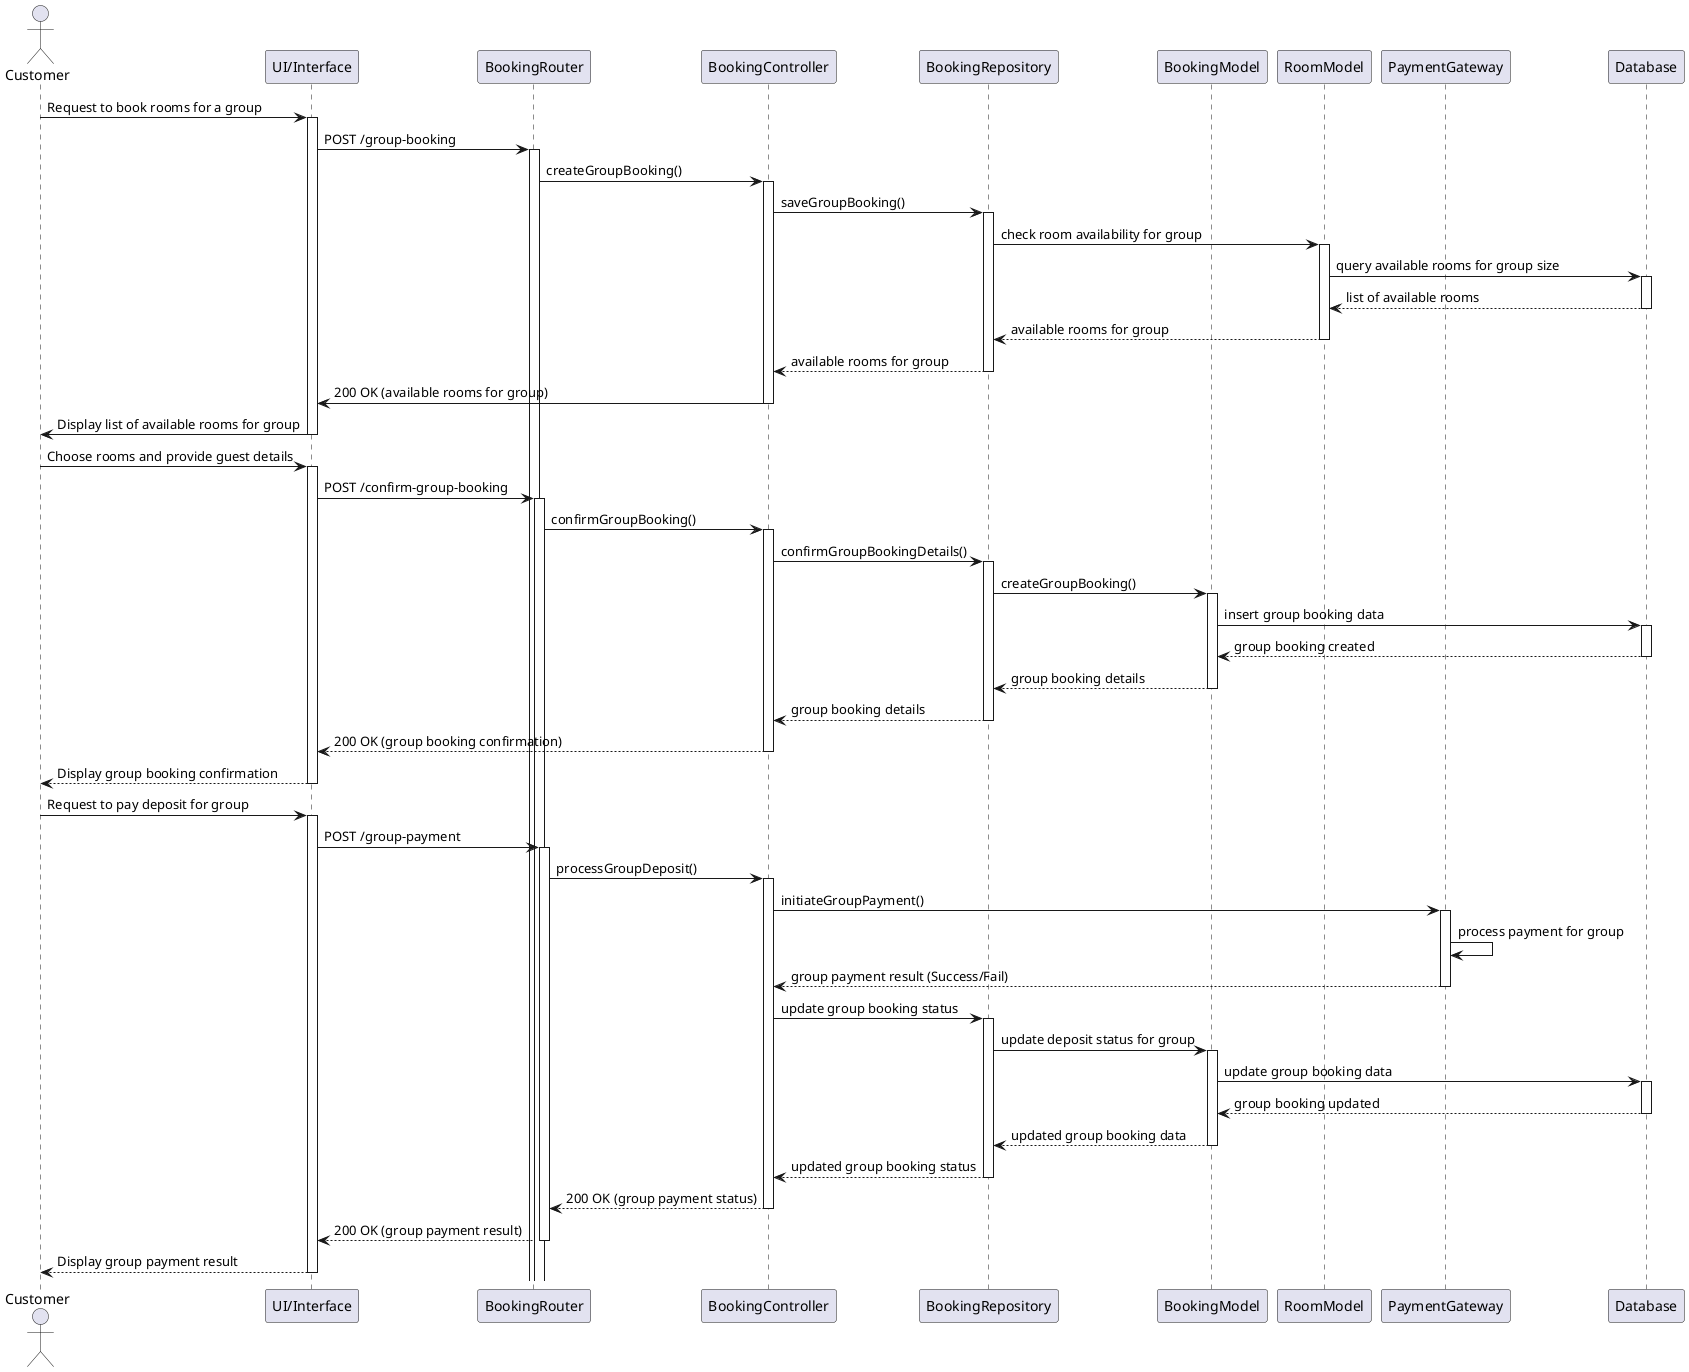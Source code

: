@startuml
actor Customer
participant "UI/Interface" as UI
participant "BookingRouter" as Router
participant "BookingController" as Controller
participant "BookingRepository" as Repository
participant "BookingModel" as BookingModel
participant "RoomModel" as RoomModel
participant "PaymentGateway" as PaymentGateway
participant "Database" as DB

Customer -> UI: Request to book rooms for a group
activate UI
UI -> Router: POST /group-booking
activate Router
Router -> Controller: createGroupBooking()
activate Controller
Controller -> Repository: saveGroupBooking()
activate Repository

Repository -> RoomModel: check room availability for group
activate RoomModel
RoomModel -> DB: query available rooms for group size
activate DB
DB --> RoomModel: list of available rooms
deactivate DB
RoomModel --> Repository: available rooms for group
deactivate RoomModel
Repository --> Controller: available rooms for group
deactivate Repository

Controller -> UI: 200 OK (available rooms for group)
deactivate Controller
UI -> Customer: Display list of available rooms for group
deactivate UI

Customer -> UI: Choose rooms and provide guest details
activate UI
UI -> Router: POST /confirm-group-booking
activate Router
Router -> Controller: confirmGroupBooking()
activate Controller
Controller -> Repository: confirmGroupBookingDetails()
activate Repository

Repository -> BookingModel: createGroupBooking()
activate BookingModel
BookingModel -> DB: insert group booking data
activate DB
DB --> BookingModel: group booking created
deactivate DB
BookingModel --> Repository: group booking details
deactivate BookingModel
Repository --> Controller: group booking details
deactivate Repository

Controller --> UI: 200 OK (group booking confirmation)
deactivate Controller
UI --> Customer: Display group booking confirmation
deactivate UI

Customer -> UI: Request to pay deposit for group
activate UI
UI -> Router: POST /group-payment
activate Router
Router -> Controller: processGroupDeposit()
activate Controller
Controller -> PaymentGateway: initiateGroupPayment()
activate PaymentGateway

PaymentGateway -> PaymentGateway: process payment for group
PaymentGateway --> Controller: group payment result (Success/Fail)
deactivate PaymentGateway
Controller -> Repository: update group booking status
activate Repository

Repository -> BookingModel: update deposit status for group
activate BookingModel
BookingModel -> DB: update group booking data
activate DB
DB --> BookingModel: group booking updated
deactivate DB
BookingModel --> Repository: updated group booking data
deactivate BookingModel
Repository --> Controller: updated group booking status
deactivate Repository

Controller --> Router: 200 OK (group payment status)
deactivate Controller
Router --> UI: 200 OK (group payment result)
deactivate Router
UI --> Customer: Display group payment result
deactivate UI
@enduml
